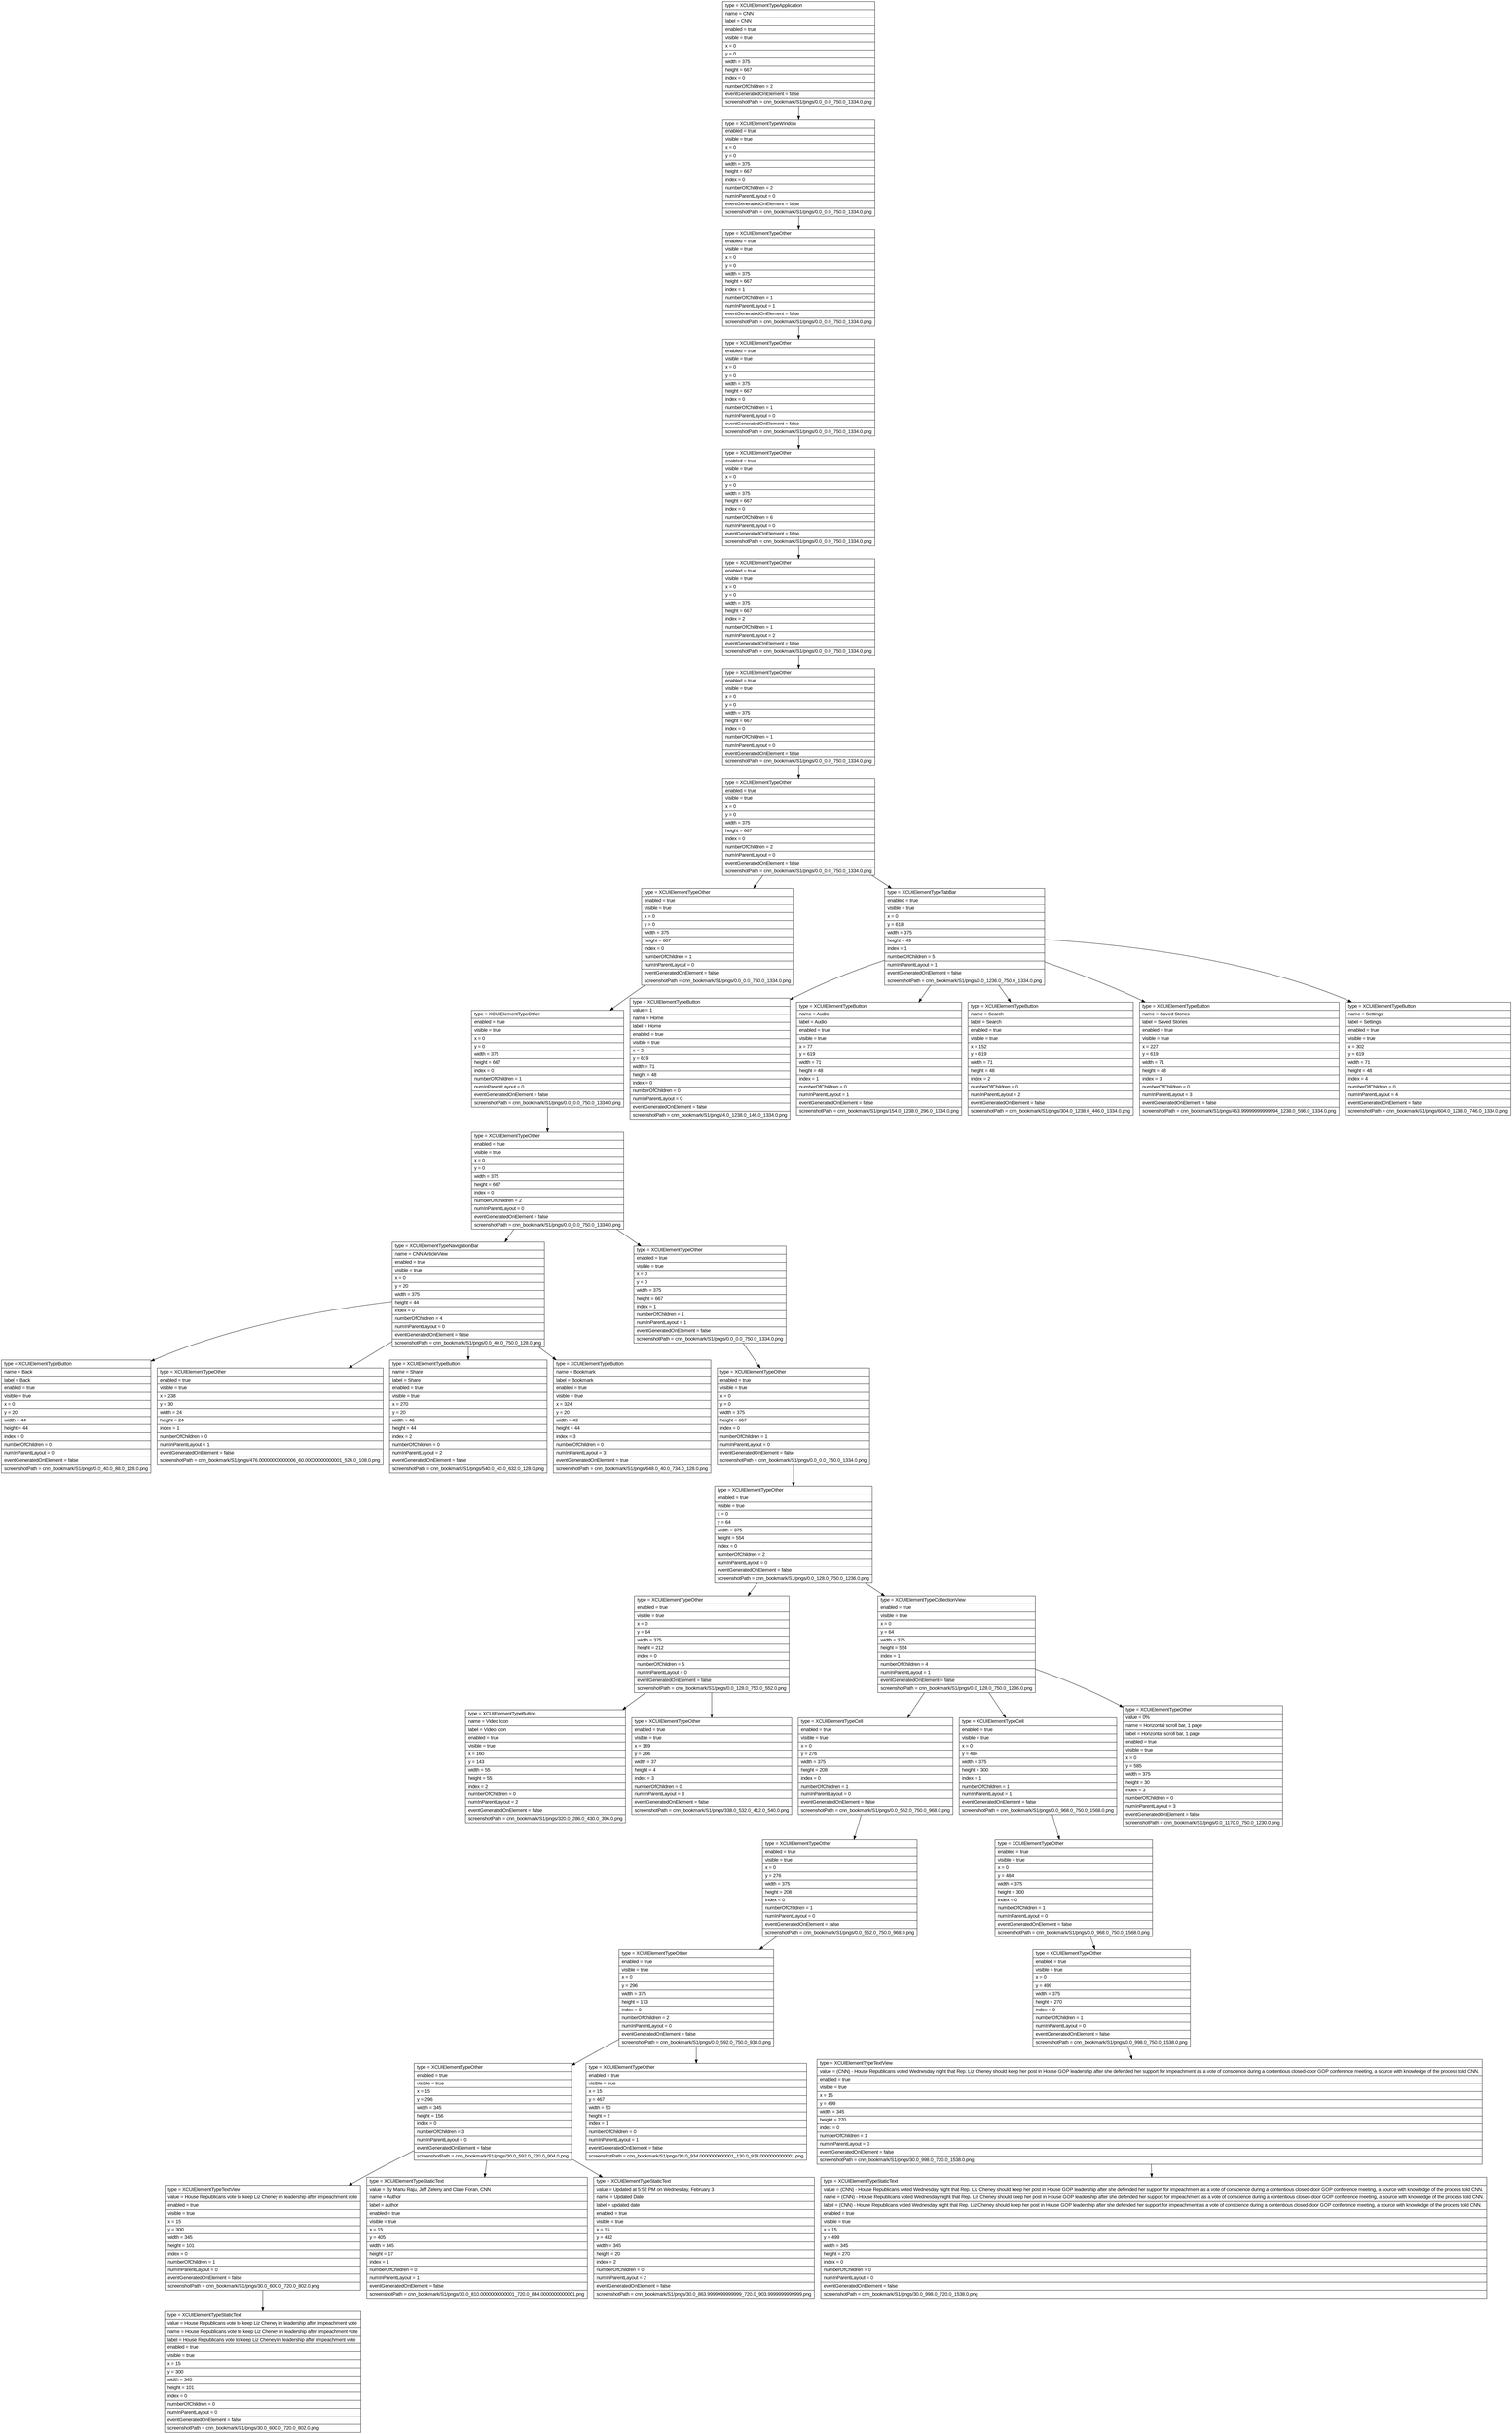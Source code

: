 digraph Layout {

	node [shape=record fontname=Arial];

	0	[label="{type = XCUIElementTypeApplication\l|name = CNN\l|label = CNN\l|enabled = true\l|visible = true\l|x = 0\l|y = 0\l|width = 375\l|height = 667\l|index = 0\l|numberOfChildren = 2\l|eventGeneratedOnElement = false \l|screenshotPath = cnn_bookmark/S1/pngs/0.0_0.0_750.0_1334.0.png\l}"]
	1	[label="{type = XCUIElementTypeWindow\l|enabled = true\l|visible = true\l|x = 0\l|y = 0\l|width = 375\l|height = 667\l|index = 0\l|numberOfChildren = 2\l|numInParentLayout = 0\l|eventGeneratedOnElement = false \l|screenshotPath = cnn_bookmark/S1/pngs/0.0_0.0_750.0_1334.0.png\l}"]
	2	[label="{type = XCUIElementTypeOther\l|enabled = true\l|visible = true\l|x = 0\l|y = 0\l|width = 375\l|height = 667\l|index = 1\l|numberOfChildren = 1\l|numInParentLayout = 1\l|eventGeneratedOnElement = false \l|screenshotPath = cnn_bookmark/S1/pngs/0.0_0.0_750.0_1334.0.png\l}"]
	3	[label="{type = XCUIElementTypeOther\l|enabled = true\l|visible = true\l|x = 0\l|y = 0\l|width = 375\l|height = 667\l|index = 0\l|numberOfChildren = 1\l|numInParentLayout = 0\l|eventGeneratedOnElement = false \l|screenshotPath = cnn_bookmark/S1/pngs/0.0_0.0_750.0_1334.0.png\l}"]
	4	[label="{type = XCUIElementTypeOther\l|enabled = true\l|visible = true\l|x = 0\l|y = 0\l|width = 375\l|height = 667\l|index = 0\l|numberOfChildren = 6\l|numInParentLayout = 0\l|eventGeneratedOnElement = false \l|screenshotPath = cnn_bookmark/S1/pngs/0.0_0.0_750.0_1334.0.png\l}"]
	5	[label="{type = XCUIElementTypeOther\l|enabled = true\l|visible = true\l|x = 0\l|y = 0\l|width = 375\l|height = 667\l|index = 2\l|numberOfChildren = 1\l|numInParentLayout = 2\l|eventGeneratedOnElement = false \l|screenshotPath = cnn_bookmark/S1/pngs/0.0_0.0_750.0_1334.0.png\l}"]
	6	[label="{type = XCUIElementTypeOther\l|enabled = true\l|visible = true\l|x = 0\l|y = 0\l|width = 375\l|height = 667\l|index = 0\l|numberOfChildren = 1\l|numInParentLayout = 0\l|eventGeneratedOnElement = false \l|screenshotPath = cnn_bookmark/S1/pngs/0.0_0.0_750.0_1334.0.png\l}"]
	7	[label="{type = XCUIElementTypeOther\l|enabled = true\l|visible = true\l|x = 0\l|y = 0\l|width = 375\l|height = 667\l|index = 0\l|numberOfChildren = 2\l|numInParentLayout = 0\l|eventGeneratedOnElement = false \l|screenshotPath = cnn_bookmark/S1/pngs/0.0_0.0_750.0_1334.0.png\l}"]
	8	[label="{type = XCUIElementTypeOther\l|enabled = true\l|visible = true\l|x = 0\l|y = 0\l|width = 375\l|height = 667\l|index = 0\l|numberOfChildren = 1\l|numInParentLayout = 0\l|eventGeneratedOnElement = false \l|screenshotPath = cnn_bookmark/S1/pngs/0.0_0.0_750.0_1334.0.png\l}"]
	9	[label="{type = XCUIElementTypeTabBar\l|enabled = true\l|visible = true\l|x = 0\l|y = 618\l|width = 375\l|height = 49\l|index = 1\l|numberOfChildren = 5\l|numInParentLayout = 1\l|eventGeneratedOnElement = false \l|screenshotPath = cnn_bookmark/S1/pngs/0.0_1236.0_750.0_1334.0.png\l}"]
	10	[label="{type = XCUIElementTypeOther\l|enabled = true\l|visible = true\l|x = 0\l|y = 0\l|width = 375\l|height = 667\l|index = 0\l|numberOfChildren = 1\l|numInParentLayout = 0\l|eventGeneratedOnElement = false \l|screenshotPath = cnn_bookmark/S1/pngs/0.0_0.0_750.0_1334.0.png\l}"]
	11	[label="{type = XCUIElementTypeButton\l|value = 1\l|name = Home\l|label = Home\l|enabled = true\l|visible = true\l|x = 2\l|y = 619\l|width = 71\l|height = 48\l|index = 0\l|numberOfChildren = 0\l|numInParentLayout = 0\l|eventGeneratedOnElement = false \l|screenshotPath = cnn_bookmark/S1/pngs/4.0_1238.0_146.0_1334.0.png\l}"]
	12	[label="{type = XCUIElementTypeButton\l|name = Audio\l|label = Audio\l|enabled = true\l|visible = true\l|x = 77\l|y = 619\l|width = 71\l|height = 48\l|index = 1\l|numberOfChildren = 0\l|numInParentLayout = 1\l|eventGeneratedOnElement = false \l|screenshotPath = cnn_bookmark/S1/pngs/154.0_1238.0_296.0_1334.0.png\l}"]
	13	[label="{type = XCUIElementTypeButton\l|name = Search\l|label = Search\l|enabled = true\l|visible = true\l|x = 152\l|y = 619\l|width = 71\l|height = 48\l|index = 2\l|numberOfChildren = 0\l|numInParentLayout = 2\l|eventGeneratedOnElement = false \l|screenshotPath = cnn_bookmark/S1/pngs/304.0_1238.0_446.0_1334.0.png\l}"]
	14	[label="{type = XCUIElementTypeButton\l|name = Saved Stories\l|label = Saved Stories\l|enabled = true\l|visible = true\l|x = 227\l|y = 619\l|width = 71\l|height = 48\l|index = 3\l|numberOfChildren = 0\l|numInParentLayout = 3\l|eventGeneratedOnElement = false \l|screenshotPath = cnn_bookmark/S1/pngs/453.99999999999994_1238.0_596.0_1334.0.png\l}"]
	15	[label="{type = XCUIElementTypeButton\l|name = Settings\l|label = Settings\l|enabled = true\l|visible = true\l|x = 302\l|y = 619\l|width = 71\l|height = 48\l|index = 4\l|numberOfChildren = 0\l|numInParentLayout = 4\l|eventGeneratedOnElement = false \l|screenshotPath = cnn_bookmark/S1/pngs/604.0_1238.0_746.0_1334.0.png\l}"]
	16	[label="{type = XCUIElementTypeOther\l|enabled = true\l|visible = true\l|x = 0\l|y = 0\l|width = 375\l|height = 667\l|index = 0\l|numberOfChildren = 2\l|numInParentLayout = 0\l|eventGeneratedOnElement = false \l|screenshotPath = cnn_bookmark/S1/pngs/0.0_0.0_750.0_1334.0.png\l}"]
	17	[label="{type = XCUIElementTypeNavigationBar\l|name = CNN.ArticleView\l|enabled = true\l|visible = true\l|x = 0\l|y = 20\l|width = 375\l|height = 44\l|index = 0\l|numberOfChildren = 4\l|numInParentLayout = 0\l|eventGeneratedOnElement = false \l|screenshotPath = cnn_bookmark/S1/pngs/0.0_40.0_750.0_128.0.png\l}"]
	18	[label="{type = XCUIElementTypeOther\l|enabled = true\l|visible = true\l|x = 0\l|y = 0\l|width = 375\l|height = 667\l|index = 1\l|numberOfChildren = 1\l|numInParentLayout = 1\l|eventGeneratedOnElement = false \l|screenshotPath = cnn_bookmark/S1/pngs/0.0_0.0_750.0_1334.0.png\l}"]
	19	[label="{type = XCUIElementTypeButton\l|name = Back\l|label = Back\l|enabled = true\l|visible = true\l|x = 0\l|y = 20\l|width = 44\l|height = 44\l|index = 0\l|numberOfChildren = 0\l|numInParentLayout = 0\l|eventGeneratedOnElement = false \l|screenshotPath = cnn_bookmark/S1/pngs/0.0_40.0_88.0_128.0.png\l}"]
	20	[label="{type = XCUIElementTypeOther\l|enabled = true\l|visible = true\l|x = 238\l|y = 30\l|width = 24\l|height = 24\l|index = 1\l|numberOfChildren = 0\l|numInParentLayout = 1\l|eventGeneratedOnElement = false \l|screenshotPath = cnn_bookmark/S1/pngs/476.00000000000006_60.00000000000001_524.0_108.0.png\l}"]
	21	[label="{type = XCUIElementTypeButton\l|name = Share\l|label = Share\l|enabled = true\l|visible = true\l|x = 270\l|y = 20\l|width = 46\l|height = 44\l|index = 2\l|numberOfChildren = 0\l|numInParentLayout = 2\l|eventGeneratedOnElement = false \l|screenshotPath = cnn_bookmark/S1/pngs/540.0_40.0_632.0_128.0.png\l}"]
	22	[label="{type = XCUIElementTypeButton\l|name = Bookmark\l|label = Bookmark\l|enabled = true\l|visible = true\l|x = 324\l|y = 20\l|width = 43\l|height = 44\l|index = 3\l|numberOfChildren = 0\l|numInParentLayout = 3\l|eventGeneratedOnElement = true \l|screenshotPath = cnn_bookmark/S1/pngs/648.0_40.0_734.0_128.0.png\l}"]
	23	[label="{type = XCUIElementTypeOther\l|enabled = true\l|visible = true\l|x = 0\l|y = 0\l|width = 375\l|height = 667\l|index = 0\l|numberOfChildren = 1\l|numInParentLayout = 0\l|eventGeneratedOnElement = false \l|screenshotPath = cnn_bookmark/S1/pngs/0.0_0.0_750.0_1334.0.png\l}"]
	24	[label="{type = XCUIElementTypeOther\l|enabled = true\l|visible = true\l|x = 0\l|y = 64\l|width = 375\l|height = 554\l|index = 0\l|numberOfChildren = 2\l|numInParentLayout = 0\l|eventGeneratedOnElement = false \l|screenshotPath = cnn_bookmark/S1/pngs/0.0_128.0_750.0_1236.0.png\l}"]
	25	[label="{type = XCUIElementTypeOther\l|enabled = true\l|visible = true\l|x = 0\l|y = 64\l|width = 375\l|height = 212\l|index = 0\l|numberOfChildren = 5\l|numInParentLayout = 0\l|eventGeneratedOnElement = false \l|screenshotPath = cnn_bookmark/S1/pngs/0.0_128.0_750.0_552.0.png\l}"]
	26	[label="{type = XCUIElementTypeCollectionView\l|enabled = true\l|visible = true\l|x = 0\l|y = 64\l|width = 375\l|height = 554\l|index = 1\l|numberOfChildren = 4\l|numInParentLayout = 1\l|eventGeneratedOnElement = false \l|screenshotPath = cnn_bookmark/S1/pngs/0.0_128.0_750.0_1236.0.png\l}"]
	27	[label="{type = XCUIElementTypeButton\l|name = Video Icon\l|label = Video Icon\l|enabled = true\l|visible = true\l|x = 160\l|y = 143\l|width = 55\l|height = 55\l|index = 2\l|numberOfChildren = 0\l|numInParentLayout = 2\l|eventGeneratedOnElement = false \l|screenshotPath = cnn_bookmark/S1/pngs/320.0_286.0_430.0_396.0.png\l}"]
	28	[label="{type = XCUIElementTypeOther\l|enabled = true\l|visible = true\l|x = 169\l|y = 266\l|width = 37\l|height = 4\l|index = 3\l|numberOfChildren = 0\l|numInParentLayout = 3\l|eventGeneratedOnElement = false \l|screenshotPath = cnn_bookmark/S1/pngs/338.0_532.0_412.0_540.0.png\l}"]
	29	[label="{type = XCUIElementTypeCell\l|enabled = true\l|visible = true\l|x = 0\l|y = 276\l|width = 375\l|height = 208\l|index = 0\l|numberOfChildren = 1\l|numInParentLayout = 0\l|eventGeneratedOnElement = false \l|screenshotPath = cnn_bookmark/S1/pngs/0.0_552.0_750.0_968.0.png\l}"]
	30	[label="{type = XCUIElementTypeCell\l|enabled = true\l|visible = true\l|x = 0\l|y = 484\l|width = 375\l|height = 300\l|index = 1\l|numberOfChildren = 1\l|numInParentLayout = 1\l|eventGeneratedOnElement = false \l|screenshotPath = cnn_bookmark/S1/pngs/0.0_968.0_750.0_1568.0.png\l}"]
	31	[label="{type = XCUIElementTypeOther\l|value = 0%\l|name = Horizontal scroll bar, 1 page\l|label = Horizontal scroll bar, 1 page\l|enabled = true\l|visible = true\l|x = 0\l|y = 585\l|width = 375\l|height = 30\l|index = 3\l|numberOfChildren = 0\l|numInParentLayout = 3\l|eventGeneratedOnElement = false \l|screenshotPath = cnn_bookmark/S1/pngs/0.0_1170.0_750.0_1230.0.png\l}"]
	32	[label="{type = XCUIElementTypeOther\l|enabled = true\l|visible = true\l|x = 0\l|y = 276\l|width = 375\l|height = 208\l|index = 0\l|numberOfChildren = 1\l|numInParentLayout = 0\l|eventGeneratedOnElement = false \l|screenshotPath = cnn_bookmark/S1/pngs/0.0_552.0_750.0_968.0.png\l}"]
	33	[label="{type = XCUIElementTypeOther\l|enabled = true\l|visible = true\l|x = 0\l|y = 484\l|width = 375\l|height = 300\l|index = 0\l|numberOfChildren = 1\l|numInParentLayout = 0\l|eventGeneratedOnElement = false \l|screenshotPath = cnn_bookmark/S1/pngs/0.0_968.0_750.0_1568.0.png\l}"]
	34	[label="{type = XCUIElementTypeOther\l|enabled = true\l|visible = true\l|x = 0\l|y = 296\l|width = 375\l|height = 173\l|index = 0\l|numberOfChildren = 2\l|numInParentLayout = 0\l|eventGeneratedOnElement = false \l|screenshotPath = cnn_bookmark/S1/pngs/0.0_592.0_750.0_938.0.png\l}"]
	35	[label="{type = XCUIElementTypeOther\l|enabled = true\l|visible = true\l|x = 0\l|y = 499\l|width = 375\l|height = 270\l|index = 0\l|numberOfChildren = 1\l|numInParentLayout = 0\l|eventGeneratedOnElement = false \l|screenshotPath = cnn_bookmark/S1/pngs/0.0_998.0_750.0_1538.0.png\l}"]
	36	[label="{type = XCUIElementTypeOther\l|enabled = true\l|visible = true\l|x = 15\l|y = 296\l|width = 345\l|height = 156\l|index = 0\l|numberOfChildren = 3\l|numInParentLayout = 0\l|eventGeneratedOnElement = false \l|screenshotPath = cnn_bookmark/S1/pngs/30.0_592.0_720.0_904.0.png\l}"]
	37	[label="{type = XCUIElementTypeOther\l|enabled = true\l|visible = true\l|x = 15\l|y = 467\l|width = 50\l|height = 2\l|index = 1\l|numberOfChildren = 0\l|numInParentLayout = 1\l|eventGeneratedOnElement = false \l|screenshotPath = cnn_bookmark/S1/pngs/30.0_934.0000000000001_130.0_938.0000000000001.png\l}"]
	38	[label="{type = XCUIElementTypeTextView\l|value = (CNN) - House Republicans voted Wednesday night that Rep. Liz Cheney should keep her post in House GOP leadership after she defended her support for impeachment as a vote of conscience during a contentious closed-door GOP conference meeting, a source with knowledge of the process told CNN.\l|enabled = true\l|visible = true\l|x = 15\l|y = 499\l|width = 345\l|height = 270\l|index = 0\l|numberOfChildren = 1\l|numInParentLayout = 0\l|eventGeneratedOnElement = false \l|screenshotPath = cnn_bookmark/S1/pngs/30.0_998.0_720.0_1538.0.png\l}"]
	39	[label="{type = XCUIElementTypeTextView\l|value = House Republicans vote to keep Liz Cheney in leadership after impeachment vote\l|enabled = true\l|visible = true\l|x = 15\l|y = 300\l|width = 345\l|height = 101\l|index = 0\l|numberOfChildren = 1\l|numInParentLayout = 0\l|eventGeneratedOnElement = false \l|screenshotPath = cnn_bookmark/S1/pngs/30.0_600.0_720.0_802.0.png\l}"]
	40	[label="{type = XCUIElementTypeStaticText\l|value = By Manu Raju, Jeff Zeleny and Clare Foran, CNN\l|name = Author\l|label = author\l|enabled = true\l|visible = true\l|x = 15\l|y = 405\l|width = 345\l|height = 17\l|index = 1\l|numberOfChildren = 0\l|numInParentLayout = 1\l|eventGeneratedOnElement = false \l|screenshotPath = cnn_bookmark/S1/pngs/30.0_810.0000000000001_720.0_844.0000000000001.png\l}"]
	41	[label="{type = XCUIElementTypeStaticText\l|value = Updated at 5:52 PM on Wednesday, February 3\l|name = Updated Date\l|label = updated date\l|enabled = true\l|visible = true\l|x = 15\l|y = 432\l|width = 345\l|height = 20\l|index = 2\l|numberOfChildren = 0\l|numInParentLayout = 2\l|eventGeneratedOnElement = false \l|screenshotPath = cnn_bookmark/S1/pngs/30.0_863.9999999999999_720.0_903.9999999999999.png\l}"]
	42	[label="{type = XCUIElementTypeStaticText\l|value = (CNN) - House Republicans voted Wednesday night that Rep. Liz Cheney should keep her post in House GOP leadership after she defended her support for impeachment as a vote of conscience during a contentious closed-door GOP conference meeting, a source with knowledge of the process told CNN.\l|name = (CNN) - House Republicans voted Wednesday night that Rep. Liz Cheney should keep her post in House GOP leadership after she defended her support for impeachment as a vote of conscience during a contentious closed-door GOP conference meeting, a source with knowledge of the process told CNN.\l|label = (CNN) - House Republicans voted Wednesday night that Rep. Liz Cheney should keep her post in House GOP leadership after she defended her support for impeachment as a vote of conscience during a contentious closed-door GOP conference meeting, a source with knowledge of the process told CNN.\l|enabled = true\l|visible = true\l|x = 15\l|y = 499\l|width = 345\l|height = 270\l|index = 0\l|numberOfChildren = 0\l|numInParentLayout = 0\l|eventGeneratedOnElement = false \l|screenshotPath = cnn_bookmark/S1/pngs/30.0_998.0_720.0_1538.0.png\l}"]
	43	[label="{type = XCUIElementTypeStaticText\l|value = House Republicans vote to keep Liz Cheney in leadership after impeachment vote\l|name = House Republicans vote to keep Liz Cheney in leadership after impeachment vote\l|label = House Republicans vote to keep Liz Cheney in leadership after impeachment vote\l|enabled = true\l|visible = true\l|x = 15\l|y = 300\l|width = 345\l|height = 101\l|index = 0\l|numberOfChildren = 0\l|numInParentLayout = 0\l|eventGeneratedOnElement = false \l|screenshotPath = cnn_bookmark/S1/pngs/30.0_600.0_720.0_802.0.png\l}"]


	0 -> 1
	1 -> 2
	2 -> 3
	3 -> 4
	4 -> 5
	5 -> 6
	6 -> 7
	7 -> 8
	7 -> 9
	8 -> 10
	9 -> 11
	9 -> 12
	9 -> 13
	9 -> 14
	9 -> 15
	10 -> 16
	16 -> 17
	16 -> 18
	17 -> 19
	17 -> 20
	17 -> 21
	17 -> 22
	18 -> 23
	23 -> 24
	24 -> 25
	24 -> 26
	25 -> 27
	25 -> 28
	26 -> 29
	26 -> 30
	26 -> 31
	29 -> 32
	30 -> 33
	32 -> 34
	33 -> 35
	34 -> 36
	34 -> 37
	35 -> 38
	36 -> 39
	36 -> 40
	36 -> 41
	38 -> 42
	39 -> 43


}